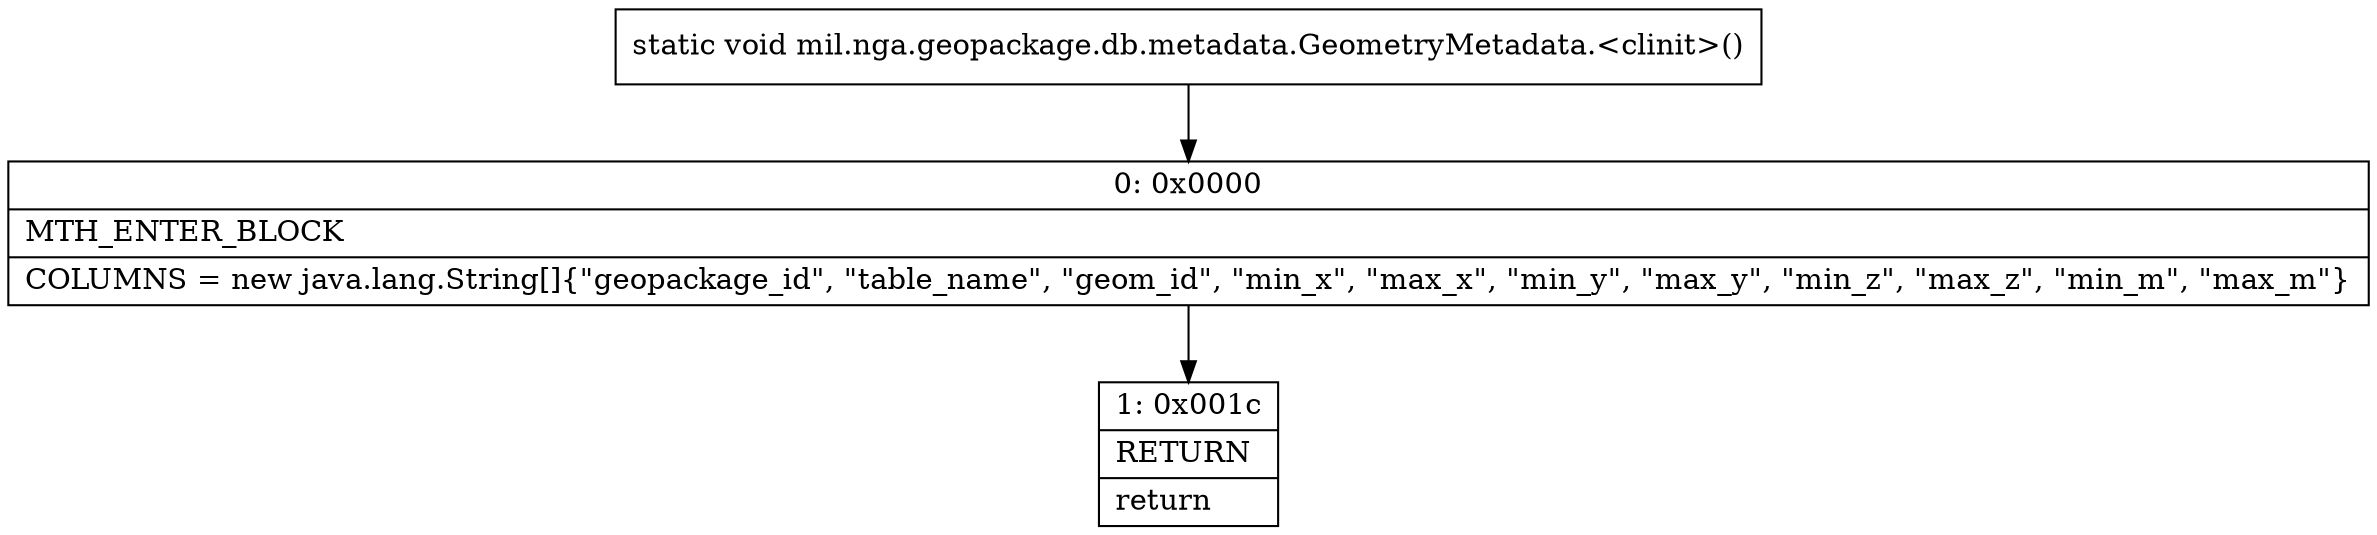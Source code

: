digraph "CFG formil.nga.geopackage.db.metadata.GeometryMetadata.\<clinit\>()V" {
Node_0 [shape=record,label="{0\:\ 0x0000|MTH_ENTER_BLOCK\l|COLUMNS = new java.lang.String[]\{\"geopackage_id\", \"table_name\", \"geom_id\", \"min_x\", \"max_x\", \"min_y\", \"max_y\", \"min_z\", \"max_z\", \"min_m\", \"max_m\"\}\l}"];
Node_1 [shape=record,label="{1\:\ 0x001c|RETURN\l|return\l}"];
MethodNode[shape=record,label="{static void mil.nga.geopackage.db.metadata.GeometryMetadata.\<clinit\>() }"];
MethodNode -> Node_0;
Node_0 -> Node_1;
}


